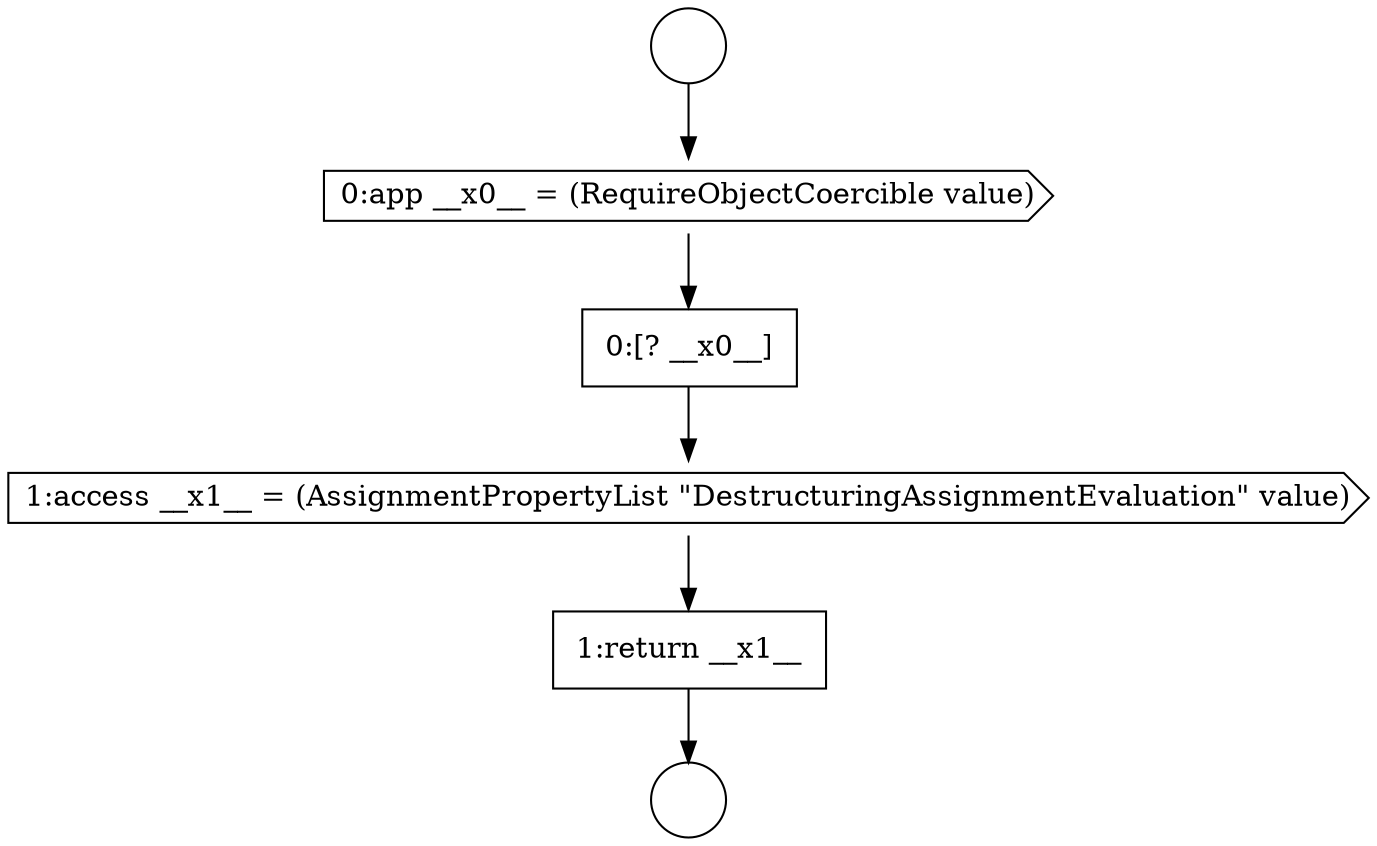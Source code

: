 digraph {
  node4839 [shape=circle label=" " color="black" fillcolor="white" style=filled]
  node4842 [shape=none, margin=0, label=<<font color="black">
    <table border="0" cellborder="1" cellspacing="0" cellpadding="10">
      <tr><td align="left">0:[? __x0__]</td></tr>
    </table>
  </font>> color="black" fillcolor="white" style=filled]
  node4840 [shape=circle label=" " color="black" fillcolor="white" style=filled]
  node4844 [shape=none, margin=0, label=<<font color="black">
    <table border="0" cellborder="1" cellspacing="0" cellpadding="10">
      <tr><td align="left">1:return __x1__</td></tr>
    </table>
  </font>> color="black" fillcolor="white" style=filled]
  node4843 [shape=cds, label=<<font color="black">1:access __x1__ = (AssignmentPropertyList &quot;DestructuringAssignmentEvaluation&quot; value)</font>> color="black" fillcolor="white" style=filled]
  node4841 [shape=cds, label=<<font color="black">0:app __x0__ = (RequireObjectCoercible value)</font>> color="black" fillcolor="white" style=filled]
  node4839 -> node4841 [ color="black"]
  node4841 -> node4842 [ color="black"]
  node4843 -> node4844 [ color="black"]
  node4842 -> node4843 [ color="black"]
  node4844 -> node4840 [ color="black"]
}
